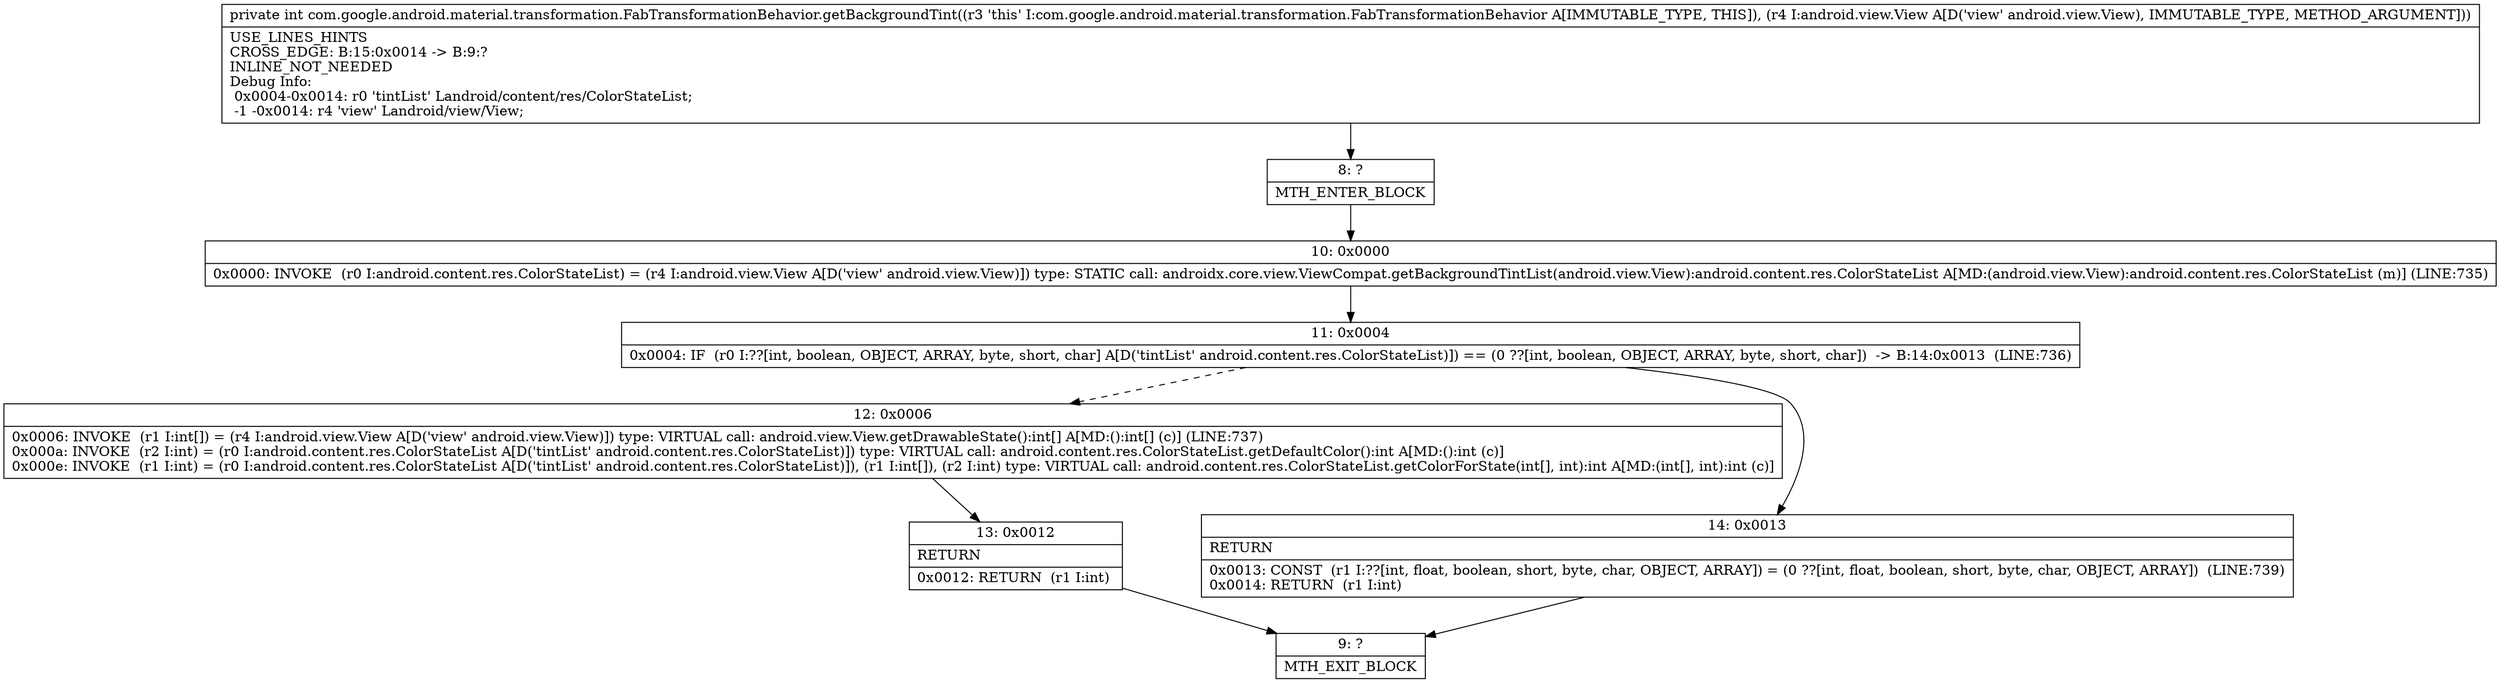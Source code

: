 digraph "CFG forcom.google.android.material.transformation.FabTransformationBehavior.getBackgroundTint(Landroid\/view\/View;)I" {
Node_8 [shape=record,label="{8\:\ ?|MTH_ENTER_BLOCK\l}"];
Node_10 [shape=record,label="{10\:\ 0x0000|0x0000: INVOKE  (r0 I:android.content.res.ColorStateList) = (r4 I:android.view.View A[D('view' android.view.View)]) type: STATIC call: androidx.core.view.ViewCompat.getBackgroundTintList(android.view.View):android.content.res.ColorStateList A[MD:(android.view.View):android.content.res.ColorStateList (m)] (LINE:735)\l}"];
Node_11 [shape=record,label="{11\:\ 0x0004|0x0004: IF  (r0 I:??[int, boolean, OBJECT, ARRAY, byte, short, char] A[D('tintList' android.content.res.ColorStateList)]) == (0 ??[int, boolean, OBJECT, ARRAY, byte, short, char])  \-\> B:14:0x0013  (LINE:736)\l}"];
Node_12 [shape=record,label="{12\:\ 0x0006|0x0006: INVOKE  (r1 I:int[]) = (r4 I:android.view.View A[D('view' android.view.View)]) type: VIRTUAL call: android.view.View.getDrawableState():int[] A[MD:():int[] (c)] (LINE:737)\l0x000a: INVOKE  (r2 I:int) = (r0 I:android.content.res.ColorStateList A[D('tintList' android.content.res.ColorStateList)]) type: VIRTUAL call: android.content.res.ColorStateList.getDefaultColor():int A[MD:():int (c)]\l0x000e: INVOKE  (r1 I:int) = (r0 I:android.content.res.ColorStateList A[D('tintList' android.content.res.ColorStateList)]), (r1 I:int[]), (r2 I:int) type: VIRTUAL call: android.content.res.ColorStateList.getColorForState(int[], int):int A[MD:(int[], int):int (c)]\l}"];
Node_13 [shape=record,label="{13\:\ 0x0012|RETURN\l|0x0012: RETURN  (r1 I:int) \l}"];
Node_9 [shape=record,label="{9\:\ ?|MTH_EXIT_BLOCK\l}"];
Node_14 [shape=record,label="{14\:\ 0x0013|RETURN\l|0x0013: CONST  (r1 I:??[int, float, boolean, short, byte, char, OBJECT, ARRAY]) = (0 ??[int, float, boolean, short, byte, char, OBJECT, ARRAY])  (LINE:739)\l0x0014: RETURN  (r1 I:int) \l}"];
MethodNode[shape=record,label="{private int com.google.android.material.transformation.FabTransformationBehavior.getBackgroundTint((r3 'this' I:com.google.android.material.transformation.FabTransformationBehavior A[IMMUTABLE_TYPE, THIS]), (r4 I:android.view.View A[D('view' android.view.View), IMMUTABLE_TYPE, METHOD_ARGUMENT]))  | USE_LINES_HINTS\lCROSS_EDGE: B:15:0x0014 \-\> B:9:?\lINLINE_NOT_NEEDED\lDebug Info:\l  0x0004\-0x0014: r0 'tintList' Landroid\/content\/res\/ColorStateList;\l  \-1 \-0x0014: r4 'view' Landroid\/view\/View;\l}"];
MethodNode -> Node_8;Node_8 -> Node_10;
Node_10 -> Node_11;
Node_11 -> Node_12[style=dashed];
Node_11 -> Node_14;
Node_12 -> Node_13;
Node_13 -> Node_9;
Node_14 -> Node_9;
}

